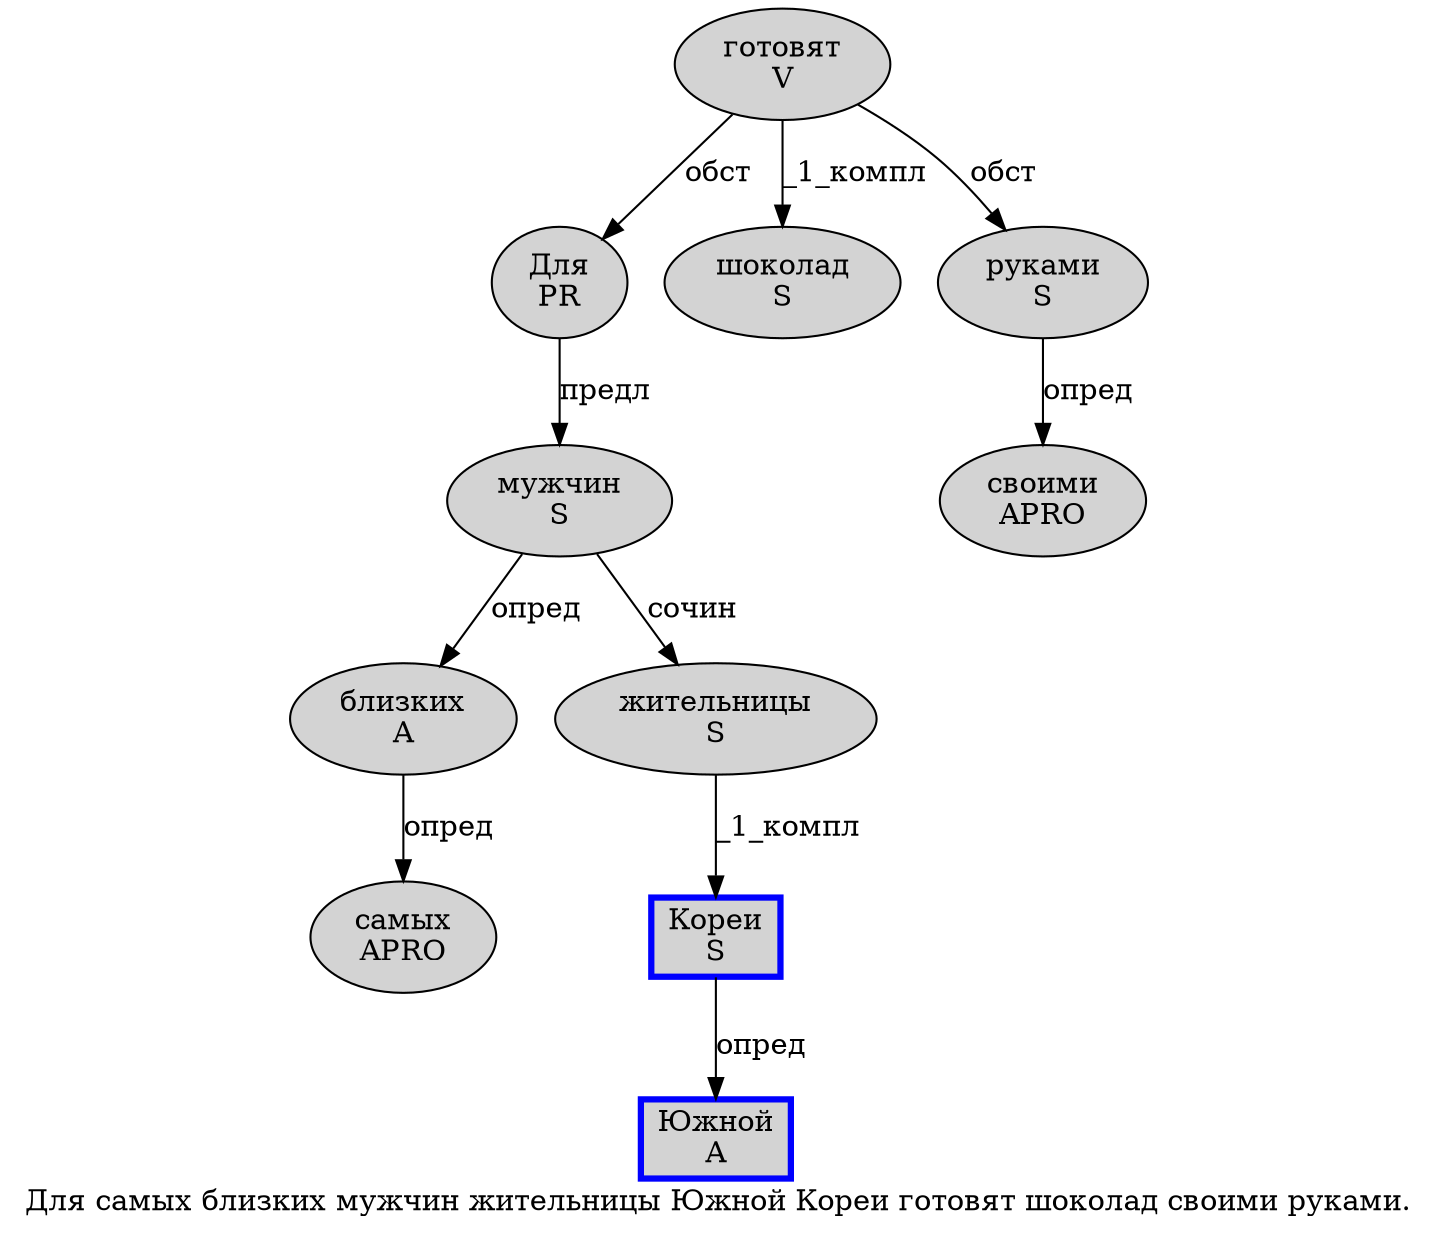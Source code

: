 digraph SENTENCE_1508 {
	graph [label="Для самых близких мужчин жительницы Южной Кореи готовят шоколад своими руками."]
	node [style=filled]
		0 [label="Для
PR" color="" fillcolor=lightgray penwidth=1 shape=ellipse]
		1 [label="самых
APRO" color="" fillcolor=lightgray penwidth=1 shape=ellipse]
		2 [label="близких
A" color="" fillcolor=lightgray penwidth=1 shape=ellipse]
		3 [label="мужчин
S" color="" fillcolor=lightgray penwidth=1 shape=ellipse]
		4 [label="жительницы
S" color="" fillcolor=lightgray penwidth=1 shape=ellipse]
		5 [label="Южной
A" color=blue fillcolor=lightgray penwidth=3 shape=box]
		6 [label="Кореи
S" color=blue fillcolor=lightgray penwidth=3 shape=box]
		7 [label="готовят
V" color="" fillcolor=lightgray penwidth=1 shape=ellipse]
		8 [label="шоколад
S" color="" fillcolor=lightgray penwidth=1 shape=ellipse]
		9 [label="своими
APRO" color="" fillcolor=lightgray penwidth=1 shape=ellipse]
		10 [label="руками
S" color="" fillcolor=lightgray penwidth=1 shape=ellipse]
			6 -> 5 [label="опред"]
			2 -> 1 [label="опред"]
			7 -> 0 [label="обст"]
			7 -> 8 [label="_1_компл"]
			7 -> 10 [label="обст"]
			3 -> 2 [label="опред"]
			3 -> 4 [label="сочин"]
			4 -> 6 [label="_1_компл"]
			10 -> 9 [label="опред"]
			0 -> 3 [label="предл"]
}